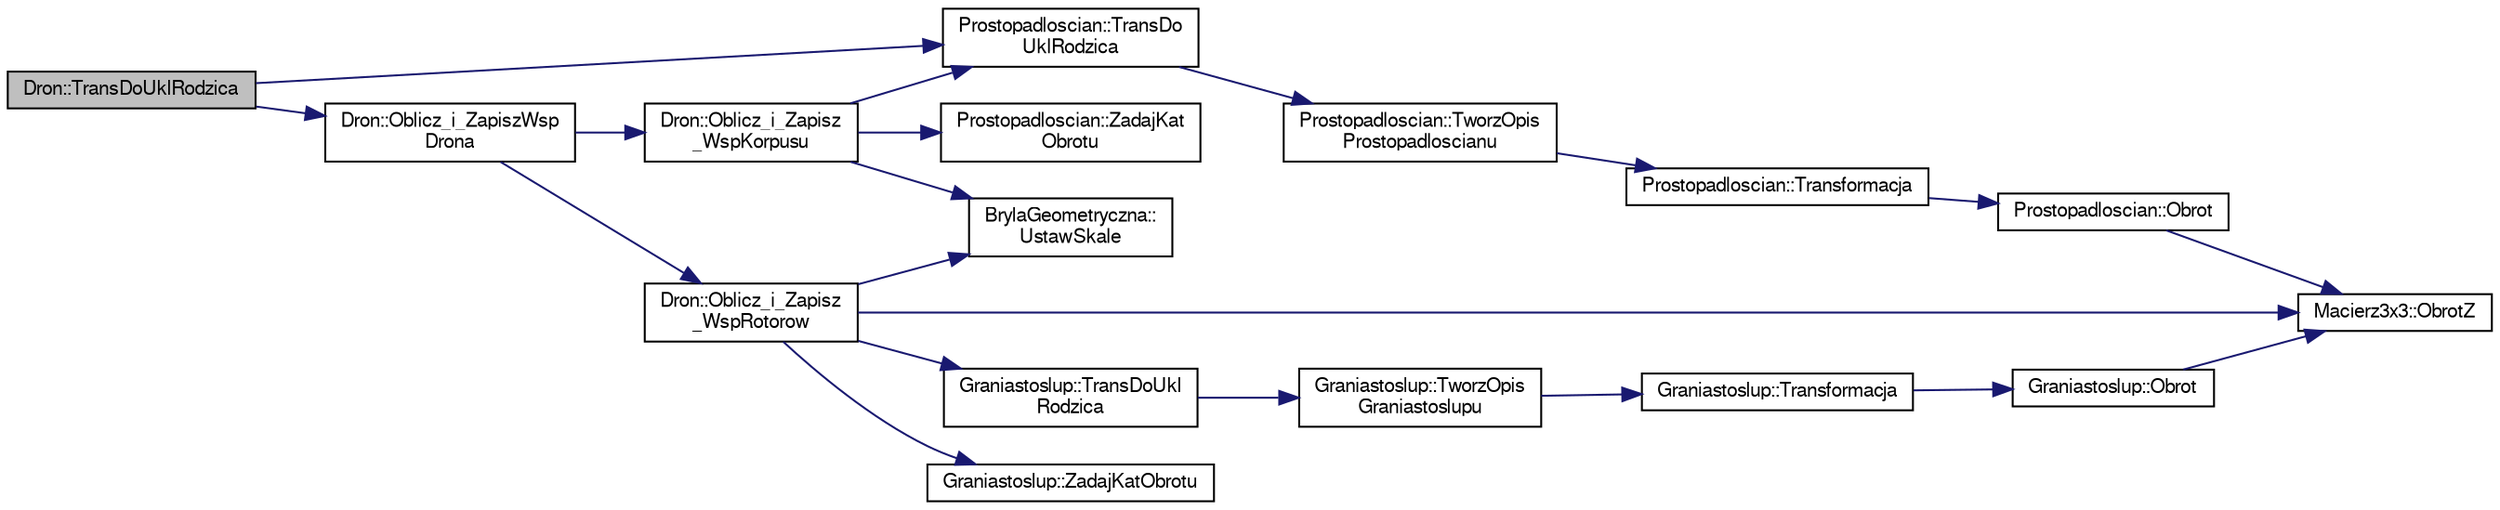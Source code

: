 digraph "Dron::TransDoUklRodzica"
{
 // LATEX_PDF_SIZE
  edge [fontname="FreeSans",fontsize="10",labelfontname="FreeSans",labelfontsize="10"];
  node [fontname="FreeSans",fontsize="10",shape=record];
  rankdir="LR";
  Node1 [label="Dron::TransDoUklRodzica",height=0.2,width=0.4,color="black", fillcolor="grey75", style="filled", fontcolor="black",tooltip="Metoda transformujaca."];
  Node1 -> Node2 [color="midnightblue",fontsize="10",style="solid",fontname="FreeSans"];
  Node2 [label="Dron::Oblicz_i_ZapiszWsp\lDrona",height=0.2,width=0.4,color="black", fillcolor="white", style="filled",URL="$a00106.html#a9cea5ba789e3ac0961846a77d909b552",tooltip="Metoda zapisujaca polozenie poszczegolnych wierzcholkow."];
  Node2 -> Node3 [color="midnightblue",fontsize="10",style="solid",fontname="FreeSans"];
  Node3 [label="Dron::Oblicz_i_Zapisz\l_WspKorpusu",height=0.2,width=0.4,color="black", fillcolor="white", style="filled",URL="$a00106.html#ae1fb7dd84aff0aee71199ab6e2ee2949",tooltip="Obliczajaca wspolrzedne korpusu drona."];
  Node3 -> Node4 [color="midnightblue",fontsize="10",style="solid",fontname="FreeSans"];
  Node4 [label="Prostopadloscian::TransDo\lUklRodzica",height=0.2,width=0.4,color="black", fillcolor="white", style="filled",URL="$a00130.html#a97065b4375d19d6f2bee4a610a425b4e",tooltip="Metoda przesuwajaca Prostopadloscian wzgledem Drona."];
  Node4 -> Node5 [color="midnightblue",fontsize="10",style="solid",fontname="FreeSans"];
  Node5 [label="Prostopadloscian::TworzOpis\lProstopadloscianu",height=0.2,width=0.4,color="black", fillcolor="white", style="filled",URL="$a00130.html#a8f37c33d08de805c7855b66fe46e901a",tooltip="Metoda tworzaca opis prostopadloscianu."];
  Node5 -> Node6 [color="midnightblue",fontsize="10",style="solid",fontname="FreeSans"];
  Node6 [label="Prostopadloscian::Transformacja",height=0.2,width=0.4,color="black", fillcolor="white", style="filled",URL="$a00130.html#a95a97faff0de26090510d6a32eb66295",tooltip="Metoda transformujaca prostopadloscia."];
  Node6 -> Node7 [color="midnightblue",fontsize="10",style="solid",fontname="FreeSans"];
  Node7 [label="Prostopadloscian::Obrot",height=0.2,width=0.4,color="black", fillcolor="white", style="filled",URL="$a00130.html#a0c8aa2b5c986329da5becc2b446d1866",tooltip="Metoda Obracajaca Prostopadloscian."];
  Node7 -> Node8 [color="midnightblue",fontsize="10",style="solid",fontname="FreeSans"];
  Node8 [label="Macierz3x3::ObrotZ",height=0.2,width=0.4,color="black", fillcolor="white", style="filled",URL="$a00122.html#ab0699c8f99fa17bbcc4a7c400bed506d",tooltip="Metoda generujaca macierz obrotu wokol osi OZ."];
  Node3 -> Node9 [color="midnightblue",fontsize="10",style="solid",fontname="FreeSans"];
  Node9 [label="BrylaGeometryczna::\lUstawSkale",height=0.2,width=0.4,color="black", fillcolor="white", style="filled",URL="$a00102.html#a9740f61b9dc0c3f8ca9fe2f3414e1e42",tooltip="Metoda ustawiajaca skale bryly."];
  Node3 -> Node10 [color="midnightblue",fontsize="10",style="solid",fontname="FreeSans"];
  Node10 [label="Prostopadloscian::ZadajKat\lObrotu",height=0.2,width=0.4,color="black", fillcolor="white", style="filled",URL="$a00130.html#af758517a3f2d1fbe62da6ab0dfc57adc",tooltip="Metody Transformujace."];
  Node2 -> Node11 [color="midnightblue",fontsize="10",style="solid",fontname="FreeSans"];
  Node11 [label="Dron::Oblicz_i_Zapisz\l_WspRotorow",height=0.2,width=0.4,color="black", fillcolor="white", style="filled",URL="$a00106.html#aca7c226602e49d6c233df6fdadaa8b4f",tooltip="Obliczajaca wspolrzedne rotorow drona."];
  Node11 -> Node8 [color="midnightblue",fontsize="10",style="solid",fontname="FreeSans"];
  Node11 -> Node12 [color="midnightblue",fontsize="10",style="solid",fontname="FreeSans"];
  Node12 [label="Graniastoslup::TransDoUkl\lRodzica",height=0.2,width=0.4,color="black", fillcolor="white", style="filled",URL="$a00118.html#a80691e151f45065f7cd520bea08406a5",tooltip="Metoda przesuwajaca Prostopadloscian wzgledem Drona."];
  Node12 -> Node13 [color="midnightblue",fontsize="10",style="solid",fontname="FreeSans"];
  Node13 [label="Graniastoslup::TworzOpis\lGraniastoslupu",height=0.2,width=0.4,color="black", fillcolor="white", style="filled",URL="$a00118.html#a3631a29ba93b0235069a0c57879a854b",tooltip="Metoda tworzaca opis prostopadloscianu."];
  Node13 -> Node14 [color="midnightblue",fontsize="10",style="solid",fontname="FreeSans"];
  Node14 [label="Graniastoslup::Transformacja",height=0.2,width=0.4,color="black", fillcolor="white", style="filled",URL="$a00118.html#a0c0db45c90aec72ad2d6e97a95f72ea7",tooltip="Metoda transformujaca prostopadloscia."];
  Node14 -> Node15 [color="midnightblue",fontsize="10",style="solid",fontname="FreeSans"];
  Node15 [label="Graniastoslup::Obrot",height=0.2,width=0.4,color="black", fillcolor="white", style="filled",URL="$a00118.html#a46ef0ef79e273d707017f59bc5512548",tooltip="Metoda Obracajaca Prostopadloscian."];
  Node15 -> Node8 [color="midnightblue",fontsize="10",style="solid",fontname="FreeSans"];
  Node11 -> Node9 [color="midnightblue",fontsize="10",style="solid",fontname="FreeSans"];
  Node11 -> Node16 [color="midnightblue",fontsize="10",style="solid",fontname="FreeSans"];
  Node16 [label="Graniastoslup::ZadajKatObrotu",height=0.2,width=0.4,color="black", fillcolor="white", style="filled",URL="$a00118.html#a38ed7e121d2b7a78650d1deee3fe1035",tooltip="Metody Transformujace."];
  Node1 -> Node4 [color="midnightblue",fontsize="10",style="solid",fontname="FreeSans"];
}
